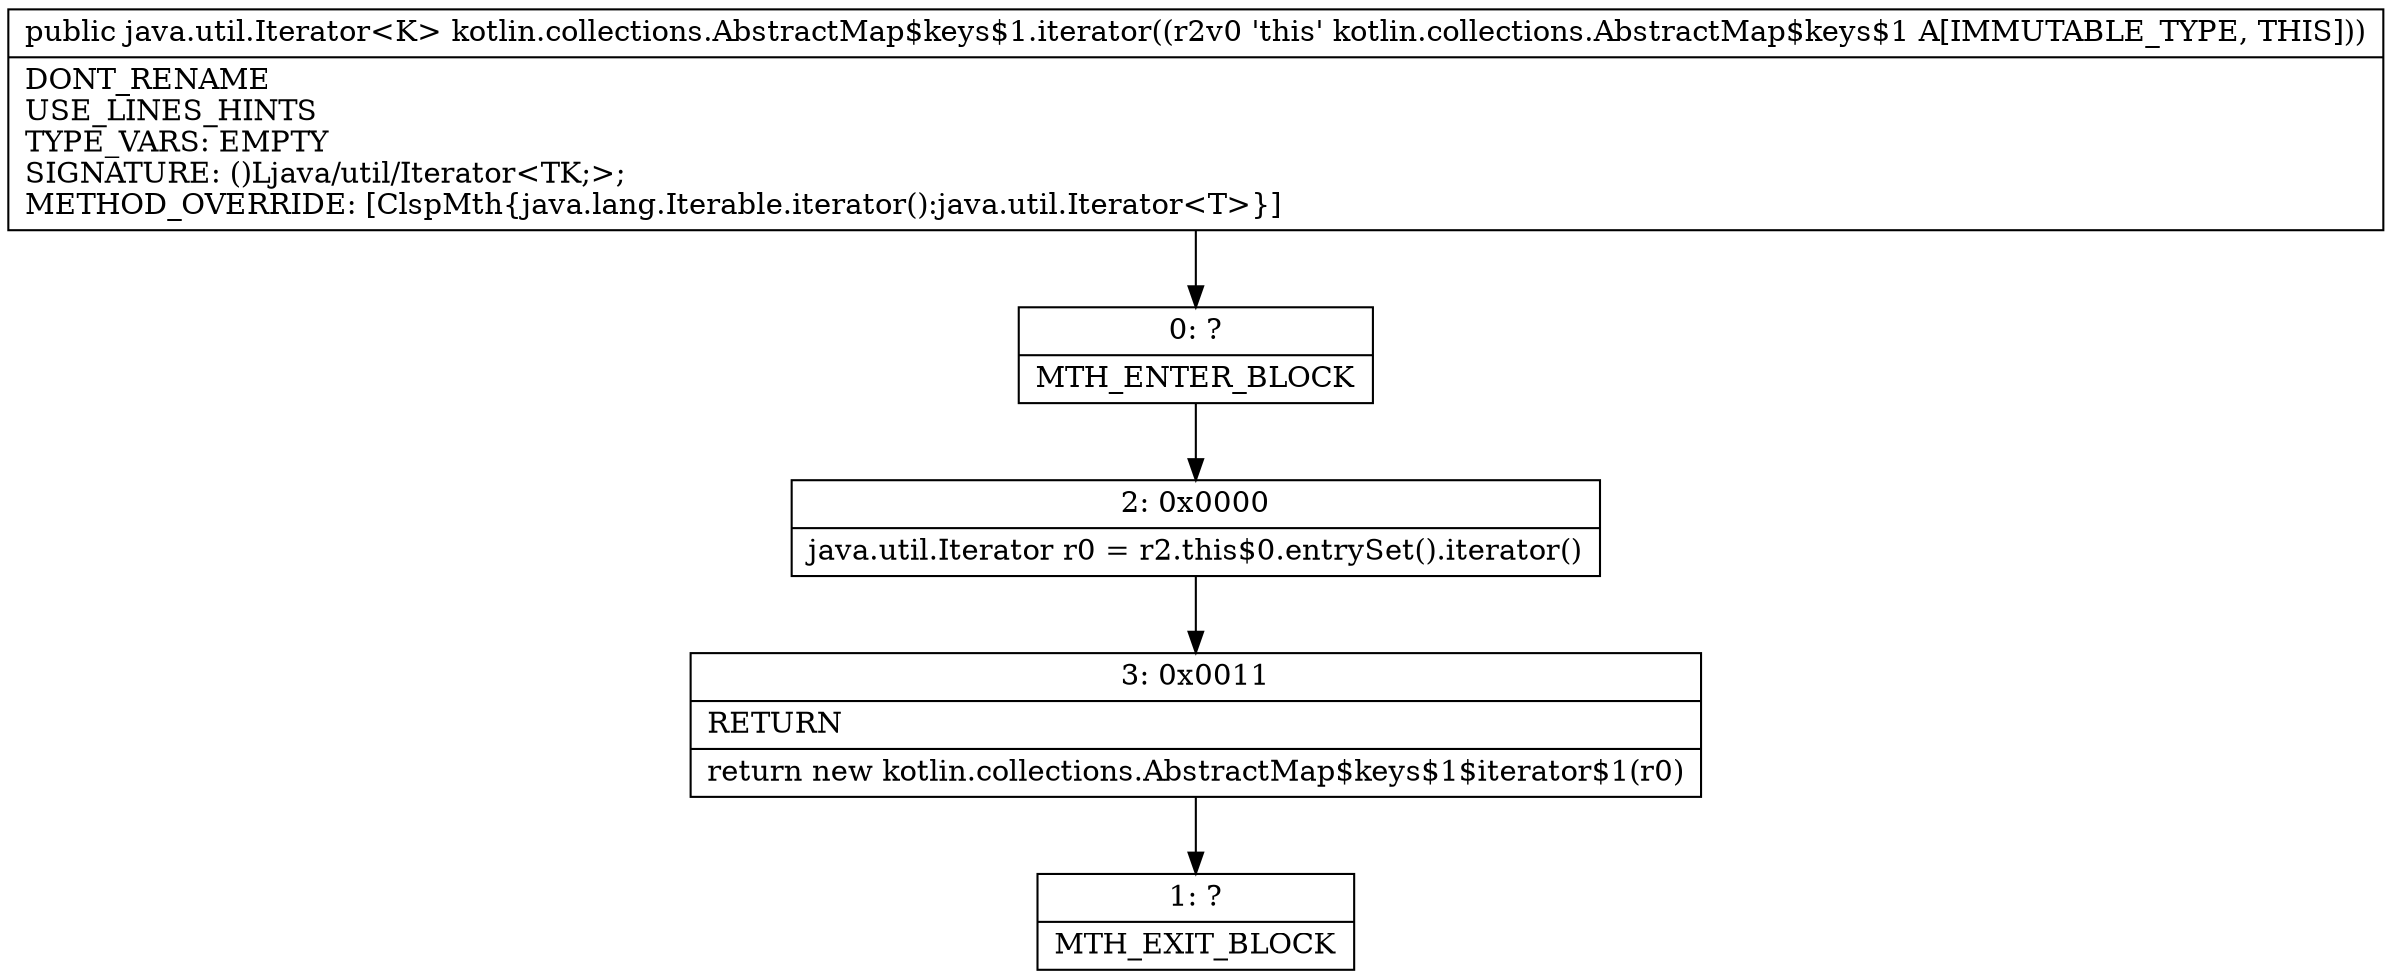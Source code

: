 digraph "CFG forkotlin.collections.AbstractMap$keys$1.iterator()Ljava\/util\/Iterator;" {
Node_0 [shape=record,label="{0\:\ ?|MTH_ENTER_BLOCK\l}"];
Node_2 [shape=record,label="{2\:\ 0x0000|java.util.Iterator r0 = r2.this$0.entrySet().iterator()\l}"];
Node_3 [shape=record,label="{3\:\ 0x0011|RETURN\l|return new kotlin.collections.AbstractMap$keys$1$iterator$1(r0)\l}"];
Node_1 [shape=record,label="{1\:\ ?|MTH_EXIT_BLOCK\l}"];
MethodNode[shape=record,label="{public java.util.Iterator\<K\> kotlin.collections.AbstractMap$keys$1.iterator((r2v0 'this' kotlin.collections.AbstractMap$keys$1 A[IMMUTABLE_TYPE, THIS]))  | DONT_RENAME\lUSE_LINES_HINTS\lTYPE_VARS: EMPTY\lSIGNATURE: ()Ljava\/util\/Iterator\<TK;\>;\lMETHOD_OVERRIDE: [ClspMth\{java.lang.Iterable.iterator():java.util.Iterator\<T\>\}]\l}"];
MethodNode -> Node_0;Node_0 -> Node_2;
Node_2 -> Node_3;
Node_3 -> Node_1;
}

